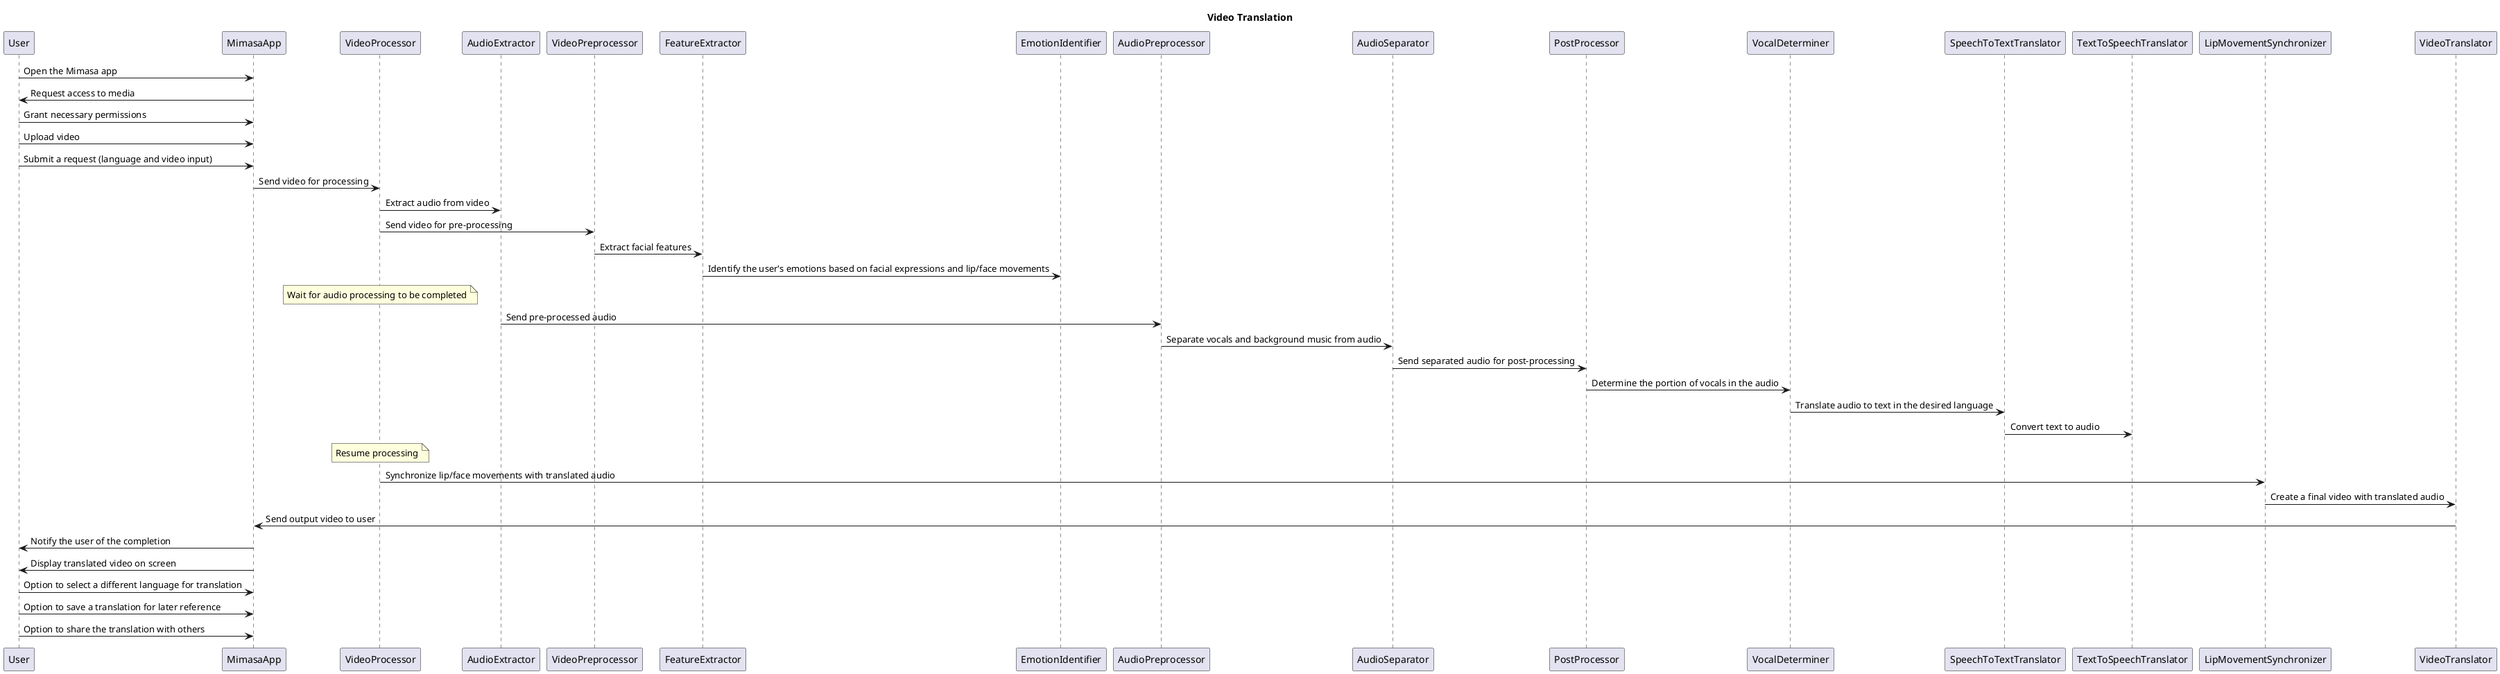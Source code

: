@startuml Mimasa Core Component

Title: Video Processing

User -> MimasaApp: Open the Mimasa app
MimasaApp -> User: Request access to media
User -> MimasaApp: Grant necessary permissions
User -> MimasaApp: Upload video
User -> MimasaApp: Submit a request (language and video input)
MimasaApp -> VideoProcessor: Send video for processing

VideoProcessor -> AudioExtractor: Extract audio from video
VideoProcessor -> VideoPreprocessor: Send video for pre-processing

VideoPreprocessor -> FeatureExtractor: Extract facial features
FeatureExtractor -> EmotionIdentifier: Identify the user's emotions based on facial expressions and lip/face movements

Note over VideoProcessor: Wait for audio processing to be completed

Title: Audio Translation

AudioExtractor -> AudioPreprocessor: Send pre-processed audio
AudioPreprocessor -> AudioSeparator: Separate vocals and background music from audio
AudioSeparator -> PostProcessor: Send separated audio for post-processing
PostProcessor -> VocalDeterminer: Determine the portion of vocals in the audio

VocalDeterminer -> SpeechToTextTranslator: Translate audio to text in the desired language
SpeechToTextTranslator -> TextToSpeechTranslator: Convert text to audio

Note over VideoProcessor: Resume processing

Title: Video Translation

VideoProcessor -> LipMovementSynchronizer: Synchronize lip/face movements with translated audio
LipMovementSynchronizer -> VideoTranslator: Create a final video with translated audio
VideoTranslator -> MimasaApp: Send output video to user

MimasaApp -> User: Notify the user of the completion
MimasaApp -> User: Display translated video on screen
User -> MimasaApp: Option to select a different language for translation
User -> MimasaApp: Option to save a translation for later reference
User -> MimasaApp: Option to share the translation with others

@enduml
